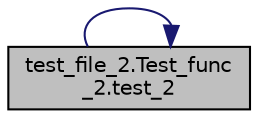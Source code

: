 digraph "test_file_2.Test_func_2.test_2"
{
 // LATEX_PDF_SIZE
  edge [fontname="Helvetica",fontsize="10",labelfontname="Helvetica",labelfontsize="10"];
  node [fontname="Helvetica",fontsize="10",shape=record];
  rankdir="LR";
  Node1 [label="test_file_2.Test_func\l_2.test_2",height=0.2,width=0.4,color="black", fillcolor="grey75", style="filled", fontcolor="black",tooltip="函数2"];
  Node1 -> Node1 [color="midnightblue",fontsize="10",style="solid",fontname="Helvetica"];
}
